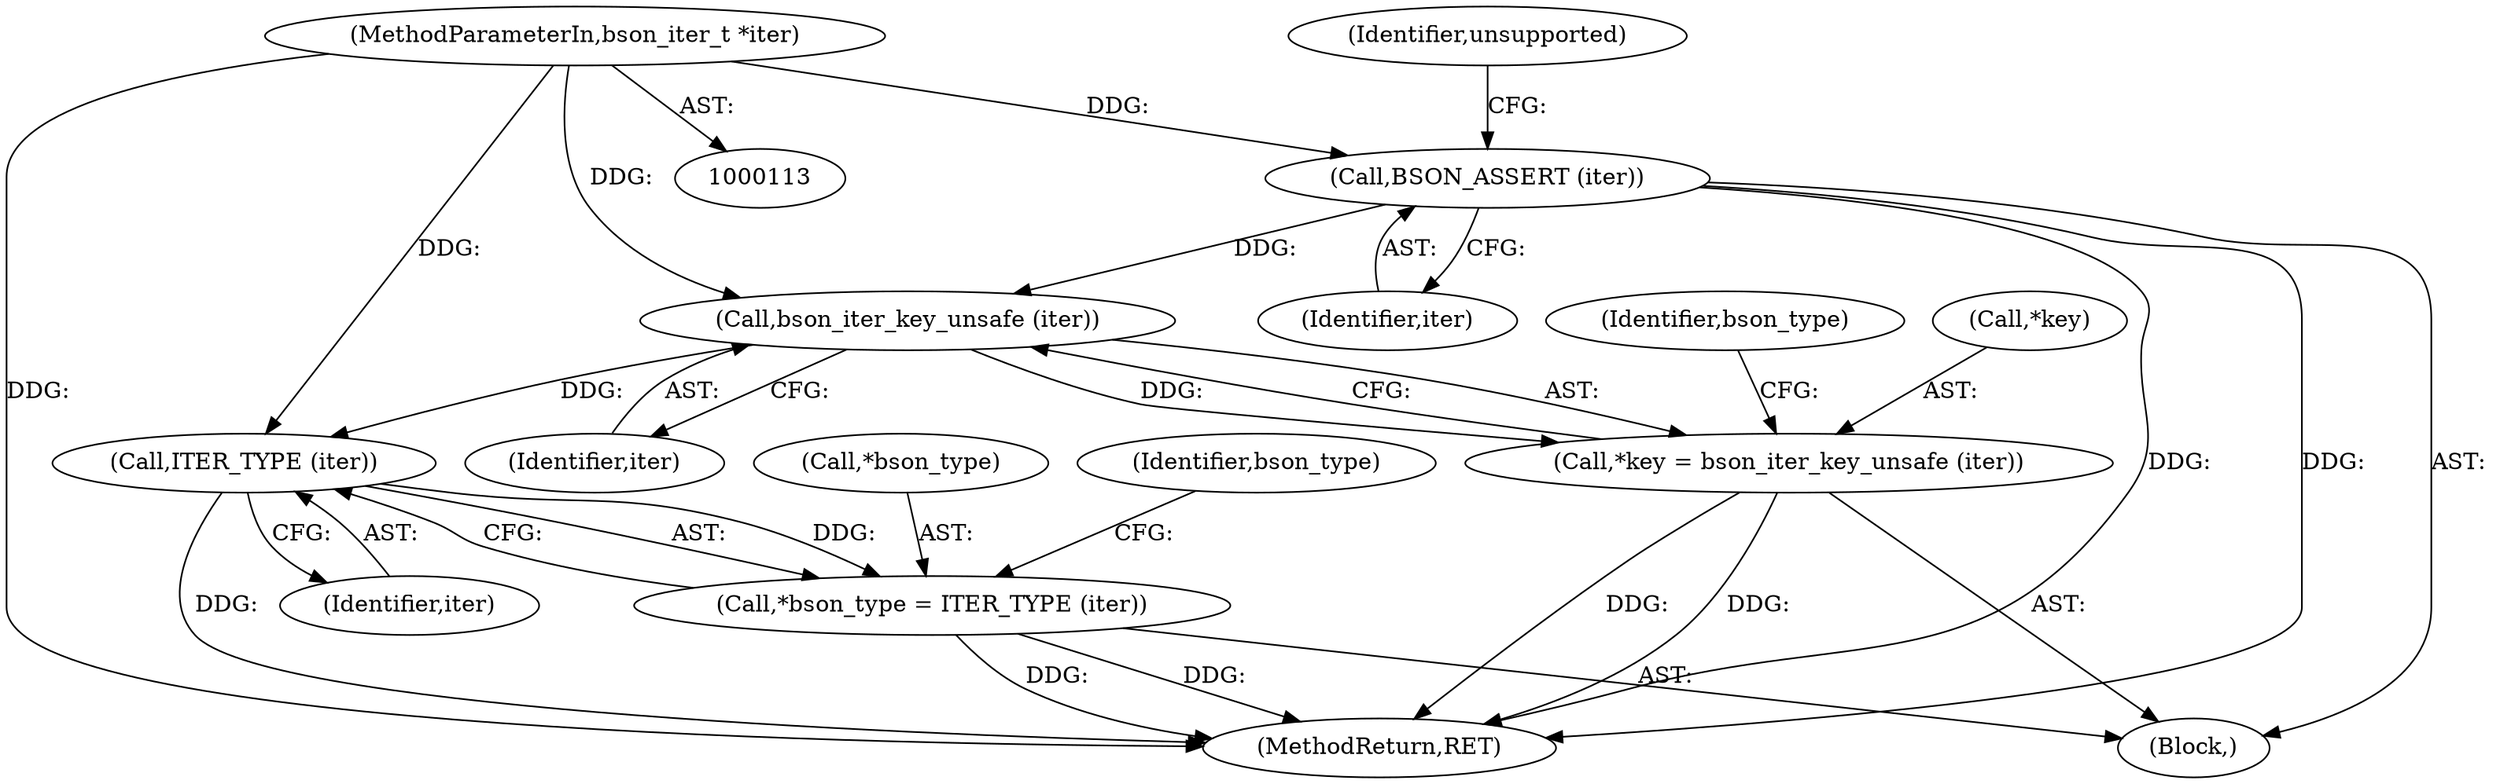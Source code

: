 digraph "0_mongo-c-driver_0d9a4d98bfdf4acd2c0138d4aaeb4e2e0934bd84@pointer" {
"1000123" [label="(Call,BSON_ASSERT (iter))"];
"1000114" [label="(MethodParameterIn,bson_iter_t *iter)"];
"1000250" [label="(Call,bson_iter_key_unsafe (iter))"];
"1000247" [label="(Call,*key = bson_iter_key_unsafe (iter))"];
"1000255" [label="(Call,ITER_TYPE (iter))"];
"1000252" [label="(Call,*bson_type = ITER_TYPE (iter))"];
"1001096" [label="(MethodReturn,RET)"];
"1000256" [label="(Identifier,iter)"];
"1000123" [label="(Call,BSON_ASSERT (iter))"];
"1000254" [label="(Identifier,bson_type)"];
"1000253" [label="(Call,*bson_type)"];
"1000248" [label="(Call,*key)"];
"1000247" [label="(Call,*key = bson_iter_key_unsafe (iter))"];
"1000259" [label="(Identifier,bson_type)"];
"1000127" [label="(Identifier,unsupported)"];
"1000252" [label="(Call,*bson_type = ITER_TYPE (iter))"];
"1000124" [label="(Identifier,iter)"];
"1000250" [label="(Call,bson_iter_key_unsafe (iter))"];
"1000255" [label="(Call,ITER_TYPE (iter))"];
"1000114" [label="(MethodParameterIn,bson_iter_t *iter)"];
"1000251" [label="(Identifier,iter)"];
"1000119" [label="(Block,)"];
"1000123" -> "1000119"  [label="AST: "];
"1000123" -> "1000124"  [label="CFG: "];
"1000124" -> "1000123"  [label="AST: "];
"1000127" -> "1000123"  [label="CFG: "];
"1000123" -> "1001096"  [label="DDG: "];
"1000123" -> "1001096"  [label="DDG: "];
"1000114" -> "1000123"  [label="DDG: "];
"1000123" -> "1000250"  [label="DDG: "];
"1000114" -> "1000113"  [label="AST: "];
"1000114" -> "1001096"  [label="DDG: "];
"1000114" -> "1000250"  [label="DDG: "];
"1000114" -> "1000255"  [label="DDG: "];
"1000250" -> "1000247"  [label="AST: "];
"1000250" -> "1000251"  [label="CFG: "];
"1000251" -> "1000250"  [label="AST: "];
"1000247" -> "1000250"  [label="CFG: "];
"1000250" -> "1000247"  [label="DDG: "];
"1000250" -> "1000255"  [label="DDG: "];
"1000247" -> "1000119"  [label="AST: "];
"1000248" -> "1000247"  [label="AST: "];
"1000254" -> "1000247"  [label="CFG: "];
"1000247" -> "1001096"  [label="DDG: "];
"1000247" -> "1001096"  [label="DDG: "];
"1000255" -> "1000252"  [label="AST: "];
"1000255" -> "1000256"  [label="CFG: "];
"1000256" -> "1000255"  [label="AST: "];
"1000252" -> "1000255"  [label="CFG: "];
"1000255" -> "1001096"  [label="DDG: "];
"1000255" -> "1000252"  [label="DDG: "];
"1000252" -> "1000119"  [label="AST: "];
"1000253" -> "1000252"  [label="AST: "];
"1000259" -> "1000252"  [label="CFG: "];
"1000252" -> "1001096"  [label="DDG: "];
"1000252" -> "1001096"  [label="DDG: "];
}
